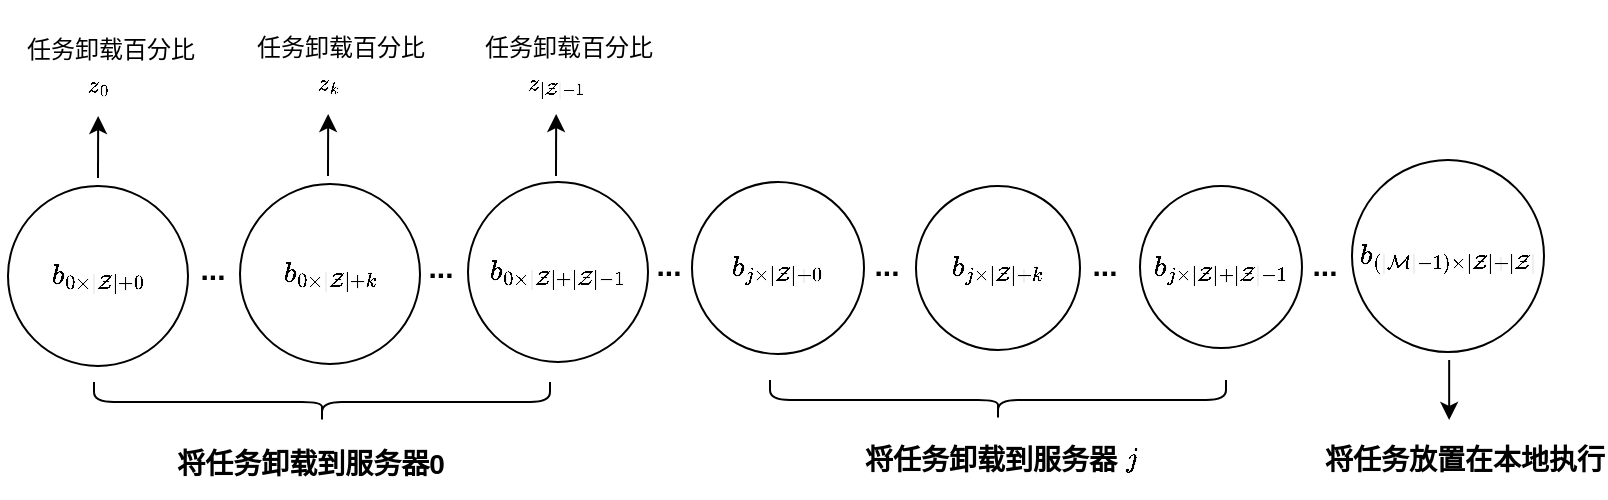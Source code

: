 <mxfile version="17.4.4" type="github">
  <diagram id="wZBX_qP1Bf_u1HNPw5r9" name="Page-1">
    <mxGraphModel dx="1065" dy="479" grid="1" gridSize="10" guides="1" tooltips="1" connect="1" arrows="1" fold="1" page="1" pageScale="1" pageWidth="827" pageHeight="1169" math="1" shadow="0">
      <root>
        <mxCell id="0" />
        <mxCell id="1" parent="0" />
        <mxCell id="a6XNYdV735CAFfSAR4Dt-14" value="$$b_{0\times |\mathcal{Z}|+|\mathcal{Z}|-1}$$" style="ellipse;whiteSpace=wrap;html=1;aspect=fixed;" vertex="1" parent="1">
          <mxGeometry x="240" y="152" width="90" height="90" as="geometry" />
        </mxCell>
        <mxCell id="a6XNYdV735CAFfSAR4Dt-15" value="$$b_{0\times |\mathcal{Z}|+0}$$" style="ellipse;whiteSpace=wrap;html=1;aspect=fixed;" vertex="1" parent="1">
          <mxGeometry x="10" y="154" width="90" height="90" as="geometry" />
        </mxCell>
        <mxCell id="a6XNYdV735CAFfSAR4Dt-16" value="$$b_{0\times |\mathcal{Z}|+k}$$" style="ellipse;whiteSpace=wrap;html=1;aspect=fixed;" vertex="1" parent="1">
          <mxGeometry x="126" y="153" width="90" height="90" as="geometry" />
        </mxCell>
        <mxCell id="a6XNYdV735CAFfSAR4Dt-17" value="&lt;b&gt;&lt;font style=&quot;font-size: 15px&quot;&gt;...&lt;/font&gt;&lt;/b&gt;" style="text;html=1;resizable=0;autosize=1;align=center;verticalAlign=middle;points=[];fillColor=none;strokeColor=none;rounded=0;" vertex="1" parent="1">
          <mxGeometry x="97" y="185" width="30" height="20" as="geometry" />
        </mxCell>
        <mxCell id="a6XNYdV735CAFfSAR4Dt-18" value="&lt;b&gt;&lt;font style=&quot;font-size: 15px&quot;&gt;...&lt;/font&gt;&lt;/b&gt;" style="text;html=1;resizable=0;autosize=1;align=center;verticalAlign=middle;points=[];fillColor=none;strokeColor=none;rounded=0;" vertex="1" parent="1">
          <mxGeometry x="211" y="184" width="30" height="20" as="geometry" />
        </mxCell>
        <mxCell id="a6XNYdV735CAFfSAR4Dt-19" value="$$b_{j\times |\mathcal{Z}|+|\mathcal{Z}|-1}$$" style="ellipse;whiteSpace=wrap;html=1;aspect=fixed;" vertex="1" parent="1">
          <mxGeometry x="576" y="154" width="81" height="81" as="geometry" />
        </mxCell>
        <mxCell id="a6XNYdV735CAFfSAR4Dt-20" value="$$b_{j\times |\mathcal{Z}|+0}$$" style="ellipse;whiteSpace=wrap;html=1;aspect=fixed;" vertex="1" parent="1">
          <mxGeometry x="352" y="152" width="86" height="86" as="geometry" />
        </mxCell>
        <mxCell id="a6XNYdV735CAFfSAR4Dt-21" value="$$b_{j\times |\mathcal{Z}|+k}$$" style="ellipse;whiteSpace=wrap;html=1;aspect=fixed;" vertex="1" parent="1">
          <mxGeometry x="464" y="154" width="82" height="82" as="geometry" />
        </mxCell>
        <mxCell id="a6XNYdV735CAFfSAR4Dt-22" value="&lt;b&gt;&lt;font style=&quot;font-size: 15px&quot;&gt;...&lt;/font&gt;&lt;/b&gt;" style="text;html=1;resizable=0;autosize=1;align=center;verticalAlign=middle;points=[];fillColor=none;strokeColor=none;rounded=0;" vertex="1" parent="1">
          <mxGeometry x="434" y="183" width="30" height="20" as="geometry" />
        </mxCell>
        <mxCell id="a6XNYdV735CAFfSAR4Dt-23" value="&lt;b&gt;&lt;font style=&quot;font-size: 15px&quot;&gt;...&lt;/font&gt;&lt;/b&gt;" style="text;html=1;resizable=0;autosize=1;align=center;verticalAlign=middle;points=[];fillColor=none;strokeColor=none;rounded=0;" vertex="1" parent="1">
          <mxGeometry x="543" y="183" width="30" height="20" as="geometry" />
        </mxCell>
        <mxCell id="a6XNYdV735CAFfSAR4Dt-24" value="&lt;b&gt;&lt;font style=&quot;font-size: 15px&quot;&gt;...&lt;/font&gt;&lt;/b&gt;" style="text;html=1;resizable=0;autosize=1;align=center;verticalAlign=middle;points=[];fillColor=none;strokeColor=none;rounded=0;" vertex="1" parent="1">
          <mxGeometry x="325" y="183" width="30" height="20" as="geometry" />
        </mxCell>
        <mxCell id="a6XNYdV735CAFfSAR4Dt-25" value="$$b_{(|\mathcal{M}|-1)&lt;br&gt;\times |\mathcal{Z}|+|\mathcal{Z}|}$$" style="ellipse;whiteSpace=wrap;html=1;aspect=fixed;" vertex="1" parent="1">
          <mxGeometry x="682" y="141" width="96" height="96" as="geometry" />
        </mxCell>
        <mxCell id="a6XNYdV735CAFfSAR4Dt-26" value="&lt;b&gt;&lt;font style=&quot;font-size: 15px&quot;&gt;...&lt;/font&gt;&lt;/b&gt;" style="text;html=1;resizable=0;autosize=1;align=center;verticalAlign=middle;points=[];fillColor=none;strokeColor=none;rounded=0;" vertex="1" parent="1">
          <mxGeometry x="653" y="183" width="30" height="20" as="geometry" />
        </mxCell>
        <mxCell id="a6XNYdV735CAFfSAR4Dt-27" value="" style="shape=curlyBracket;whiteSpace=wrap;html=1;rounded=1;flipH=1;fontFamily=Helvetica;fontSize=15;rotation=90;" vertex="1" parent="1">
          <mxGeometry x="157" y="148" width="20" height="228" as="geometry" />
        </mxCell>
        <mxCell id="a6XNYdV735CAFfSAR4Dt-28" value="" style="shape=curlyBracket;whiteSpace=wrap;html=1;rounded=1;flipH=1;fontFamily=Helvetica;fontSize=15;rotation=90;" vertex="1" parent="1">
          <mxGeometry x="495" y="147" width="20" height="228" as="geometry" />
        </mxCell>
        <mxCell id="a6XNYdV735CAFfSAR4Dt-29" value="&lt;span style=&quot;font-size: 14px&quot;&gt;将任务卸载到服务器0&lt;/span&gt;" style="text;strokeColor=none;fillColor=none;html=1;fontSize=24;fontStyle=1;verticalAlign=middle;align=center;fontFamily=Helvetica;" vertex="1" parent="1">
          <mxGeometry x="111" y="270" width="100" height="40" as="geometry" />
        </mxCell>
        <mxCell id="a6XNYdV735CAFfSAR4Dt-30" value="&lt;span style=&quot;font-size: 14px&quot;&gt;将任务卸载到服务器&lt;/span&gt;" style="text;strokeColor=none;fillColor=none;html=1;fontSize=24;fontStyle=1;verticalAlign=middle;align=center;fontFamily=Helvetica;" vertex="1" parent="1">
          <mxGeometry x="449" y="268" width="104" height="40" as="geometry" />
        </mxCell>
        <mxCell id="a6XNYdV735CAFfSAR4Dt-31" value="&lt;font style=&quot;font-size: 12px&quot;&gt;$$j$$&lt;/font&gt;" style="text;strokeColor=none;fillColor=none;html=1;fontSize=24;fontStyle=1;verticalAlign=middle;align=center;fontFamily=Helvetica;" vertex="1" parent="1">
          <mxGeometry x="522" y="272" width="98" height="36" as="geometry" />
        </mxCell>
        <mxCell id="a6XNYdV735CAFfSAR4Dt-32" value="&lt;span style=&quot;font-size: 14px&quot;&gt;将任务放置在本地执行&lt;/span&gt;" style="text;strokeColor=none;fillColor=none;html=1;fontSize=24;fontStyle=1;verticalAlign=middle;align=center;fontFamily=Helvetica;" vertex="1" parent="1">
          <mxGeometry x="686" y="268" width="104" height="40" as="geometry" />
        </mxCell>
        <mxCell id="a6XNYdV735CAFfSAR4Dt-34" value="" style="endArrow=classic;html=1;rounded=0;fontFamily=Helvetica;fontSize=12;" edge="1" parent="1">
          <mxGeometry width="50" height="50" relative="1" as="geometry">
            <mxPoint x="730.58" y="241" as="sourcePoint" />
            <mxPoint x="730.58" y="271" as="targetPoint" />
          </mxGeometry>
        </mxCell>
        <mxCell id="a6XNYdV735CAFfSAR4Dt-35" value="&lt;span style=&quot;font-weight: normal&quot;&gt;&lt;font style=&quot;font-size: 12px&quot;&gt;任务卸载百分比&lt;/font&gt;&lt;/span&gt;" style="text;strokeColor=none;fillColor=none;html=1;fontSize=24;fontStyle=1;verticalAlign=middle;align=center;fontFamily=Helvetica;" vertex="1" parent="1">
          <mxGeometry x="24.5" y="62" width="73" height="40" as="geometry" />
        </mxCell>
        <mxCell id="a6XNYdV735CAFfSAR4Dt-37" value="&lt;font size=&quot;1&quot;&gt;&lt;span style=&quot;font-weight: 400&quot;&gt;$$z_{0}$$&lt;/span&gt;&lt;/font&gt;" style="text;strokeColor=none;fillColor=none;html=1;fontSize=24;fontStyle=1;verticalAlign=middle;align=center;fontFamily=Helvetica;" vertex="1" parent="1">
          <mxGeometry x="18" y="84" width="73" height="40" as="geometry" />
        </mxCell>
        <mxCell id="a6XNYdV735CAFfSAR4Dt-38" value="" style="endArrow=classic;html=1;rounded=0;fontFamily=Helvetica;fontSize=12;" edge="1" parent="1">
          <mxGeometry width="50" height="50" relative="1" as="geometry">
            <mxPoint x="55" y="150" as="sourcePoint" />
            <mxPoint x="55.08" y="119" as="targetPoint" />
          </mxGeometry>
        </mxCell>
        <mxCell id="a6XNYdV735CAFfSAR4Dt-39" value="&lt;span style=&quot;font-weight: normal&quot;&gt;&lt;font style=&quot;font-size: 12px&quot;&gt;任务卸载百分比&lt;/font&gt;&lt;/span&gt;" style="text;strokeColor=none;fillColor=none;html=1;fontSize=24;fontStyle=1;verticalAlign=middle;align=center;fontFamily=Helvetica;" vertex="1" parent="1">
          <mxGeometry x="139.5" y="61" width="73" height="40" as="geometry" />
        </mxCell>
        <mxCell id="a6XNYdV735CAFfSAR4Dt-40" value="&lt;font size=&quot;1&quot;&gt;&lt;span style=&quot;font-weight: 400&quot;&gt;$$z_{k}$$&lt;/span&gt;&lt;/font&gt;" style="text;strokeColor=none;fillColor=none;html=1;fontSize=24;fontStyle=1;verticalAlign=middle;align=center;fontFamily=Helvetica;" vertex="1" parent="1">
          <mxGeometry x="133" y="81" width="73" height="43" as="geometry" />
        </mxCell>
        <mxCell id="a6XNYdV735CAFfSAR4Dt-41" value="" style="endArrow=classic;html=1;rounded=0;fontFamily=Helvetica;fontSize=12;" edge="1" parent="1">
          <mxGeometry width="50" height="50" relative="1" as="geometry">
            <mxPoint x="170" y="149" as="sourcePoint" />
            <mxPoint x="170.08" y="118" as="targetPoint" />
          </mxGeometry>
        </mxCell>
        <mxCell id="a6XNYdV735CAFfSAR4Dt-43" value="&lt;span style=&quot;font-weight: normal&quot;&gt;&lt;font style=&quot;font-size: 12px&quot;&gt;任务卸载百分比&lt;/font&gt;&lt;/span&gt;" style="text;strokeColor=none;fillColor=none;html=1;fontSize=24;fontStyle=1;verticalAlign=middle;align=center;fontFamily=Helvetica;" vertex="1" parent="1">
          <mxGeometry x="253.5" y="61" width="73" height="40" as="geometry" />
        </mxCell>
        <mxCell id="a6XNYdV735CAFfSAR4Dt-44" value="&lt;font size=&quot;1&quot;&gt;&lt;span style=&quot;font-weight: 400&quot;&gt;$$z_{|\mathcal{Z}|-1}$$&lt;/span&gt;&lt;/font&gt;" style="text;strokeColor=none;fillColor=none;html=1;fontSize=24;fontStyle=1;verticalAlign=middle;align=center;fontFamily=Helvetica;" vertex="1" parent="1">
          <mxGeometry x="247" y="83" width="73" height="40" as="geometry" />
        </mxCell>
        <mxCell id="a6XNYdV735CAFfSAR4Dt-45" value="" style="endArrow=classic;html=1;rounded=0;fontFamily=Helvetica;fontSize=12;" edge="1" parent="1">
          <mxGeometry width="50" height="50" relative="1" as="geometry">
            <mxPoint x="284" y="149" as="sourcePoint" />
            <mxPoint x="284.08" y="118" as="targetPoint" />
          </mxGeometry>
        </mxCell>
      </root>
    </mxGraphModel>
  </diagram>
</mxfile>
